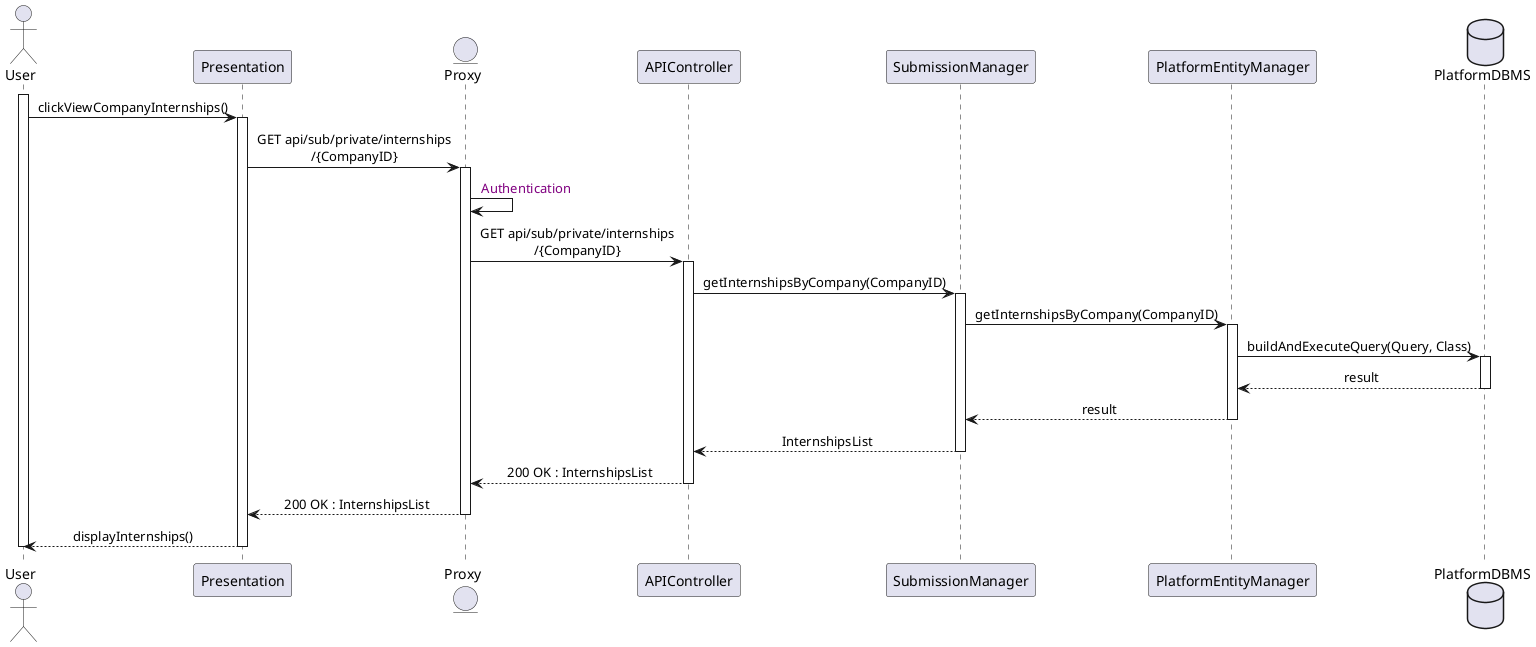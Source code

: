 @startuml UserViewsCompanyInternships
skinparam sequenceMessageAlign center
actor       User
participant  Presentation
entity      Proxy
participant APIController
participant SubmissionManager
participant PlatformEntityManager
database    PlatformDBMS

activate User
User -> Presentation : clickViewCompanyInternships()
activate Presentation
Presentation -> Proxy : GET api/sub/private/internships\n/{CompanyID}
activate Proxy
Proxy -> Proxy  : <color:purple> Authentication
Proxy -> APIController : GET api/sub/private/internships\n/{CompanyID}
activate APIController
APIController -> SubmissionManager : getInternshipsByCompany(CompanyID)
activate SubmissionManager
SubmissionManager -> PlatformEntityManager : getInternshipsByCompany(CompanyID)
activate PlatformEntityManager
PlatformEntityManager -> PlatformDBMS : buildAndExecuteQuery(Query, Class)
activate PlatformDBMS
PlatformDBMS --> PlatformEntityManager : result
deactivate PlatformDBMS
PlatformEntityManager --> SubmissionManager : result
deactivate PlatformEntityManager
SubmissionManager --> APIController : InternshipsList
deactivate SubmissionManager
APIController --> Proxy : 200 OK : InternshipsList
deactivate APIController
Proxy --> Presentation : 200 OK : InternshipsList
deactivate Proxy
Presentation --> User : displayInternships()
deactivate Presentation
deactivate User
@enduml
